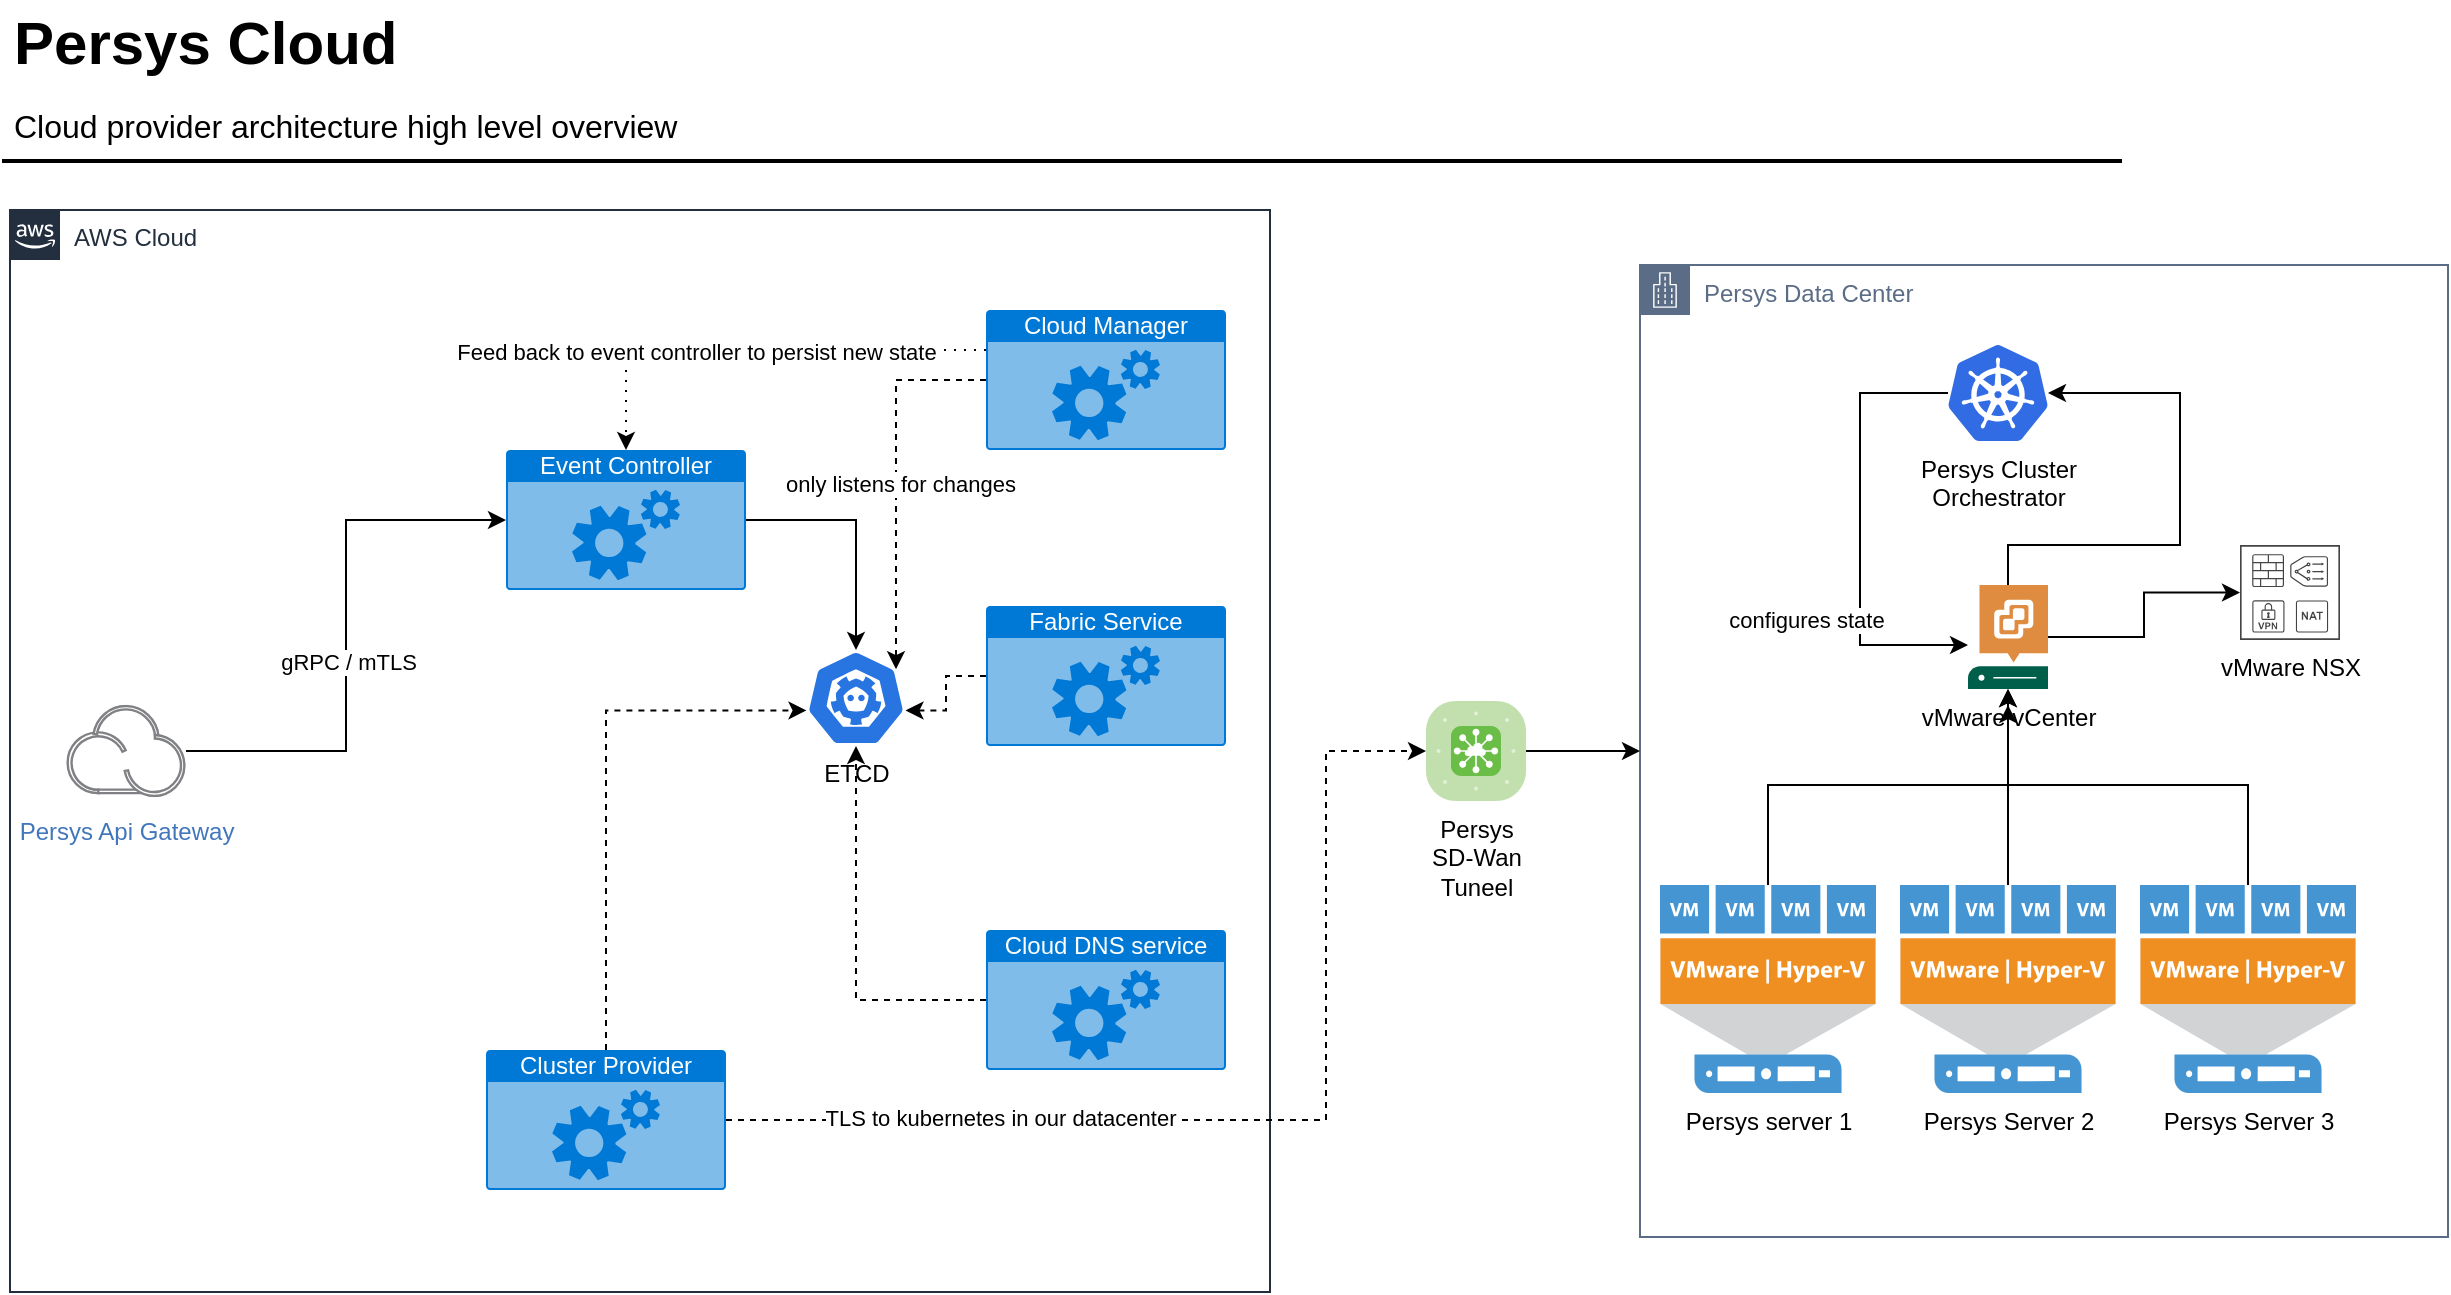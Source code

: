 <mxfile version="21.3.6" type="device">
  <diagram id="Ht1M8jgEwFfnCIfOTk4-" name="Page-1">
    <mxGraphModel dx="1434" dy="836" grid="1" gridSize="10" guides="1" tooltips="1" connect="1" arrows="1" fold="1" page="1" pageScale="1" pageWidth="827" pageHeight="1169" math="0" shadow="0">
      <root>
        <mxCell id="0" />
        <mxCell id="1" parent="0" />
        <mxCell id="UEzPUAAOIrF-is8g5C7q-2" value="AWS Cloud" style="points=[[0,0],[0.25,0],[0.5,0],[0.75,0],[1,0],[1,0.25],[1,0.5],[1,0.75],[1,1],[0.75,1],[0.5,1],[0.25,1],[0,1],[0,0.75],[0,0.5],[0,0.25]];outlineConnect=0;gradientColor=none;html=1;whiteSpace=wrap;fontSize=12;fontStyle=0;shape=mxgraph.aws4.group;grIcon=mxgraph.aws4.group_aws_cloud_alt;strokeColor=#232F3E;fillColor=none;verticalAlign=top;align=left;spacingLeft=30;fontColor=#232F3E;dashed=0;container=1;pointerEvents=0;collapsible=0;recursiveResize=0;" parent="1" vertex="1">
          <mxGeometry x="12" y="170" width="630" height="541" as="geometry" />
        </mxCell>
        <mxCell id="ei1fRvyxPQEVMclzIhYJ-15" style="edgeStyle=orthogonalEdgeStyle;rounded=0;orthogonalLoop=1;jettySize=auto;html=1;entryX=0;entryY=0.5;entryDx=0;entryDy=0;entryPerimeter=0;" edge="1" parent="UEzPUAAOIrF-is8g5C7q-2" source="ei1fRvyxPQEVMclzIhYJ-7" target="ei1fRvyxPQEVMclzIhYJ-13">
          <mxGeometry relative="1" as="geometry" />
        </mxCell>
        <mxCell id="ei1fRvyxPQEVMclzIhYJ-49" value="gRPC / mTLS" style="edgeLabel;html=1;align=center;verticalAlign=middle;resizable=0;points=[];" vertex="1" connectable="0" parent="ei1fRvyxPQEVMclzIhYJ-15">
          <mxGeometry x="-0.096" y="-1" relative="1" as="geometry">
            <mxPoint as="offset" />
          </mxGeometry>
        </mxCell>
        <mxCell id="ei1fRvyxPQEVMclzIhYJ-7" value="Persys Api Gateway" style="image;aspect=fixed;perimeter=ellipsePerimeter;html=1;align=center;shadow=0;dashed=0;fontColor=#4277BB;labelBackgroundColor=default;fontSize=12;spacingTop=3;image=img/lib/ibm/miscellaneous/peer_cloud.svg;" vertex="1" parent="UEzPUAAOIrF-is8g5C7q-2">
          <mxGeometry x="28" y="247.4" width="60" height="46.2" as="geometry" />
        </mxCell>
        <mxCell id="ei1fRvyxPQEVMclzIhYJ-20" style="edgeStyle=orthogonalEdgeStyle;rounded=0;orthogonalLoop=1;jettySize=auto;html=1;entryX=0.005;entryY=0.63;entryDx=0;entryDy=0;entryPerimeter=0;dashed=1;" edge="1" parent="UEzPUAAOIrF-is8g5C7q-2" source="ei1fRvyxPQEVMclzIhYJ-8" target="ei1fRvyxPQEVMclzIhYJ-14">
          <mxGeometry relative="1" as="geometry">
            <Array as="points">
              <mxPoint x="298" y="250" />
            </Array>
          </mxGeometry>
        </mxCell>
        <mxCell id="ei1fRvyxPQEVMclzIhYJ-8" value="Cluster Provider" style="html=1;whiteSpace=wrap;strokeColor=none;fillColor=#0079D6;labelPosition=center;verticalLabelPosition=middle;verticalAlign=top;align=center;fontSize=12;outlineConnect=0;spacingTop=-6;fontColor=#FFFFFF;sketch=0;shape=mxgraph.sitemap.services;" vertex="1" parent="UEzPUAAOIrF-is8g5C7q-2">
          <mxGeometry x="238" y="420" width="120" height="70" as="geometry" />
        </mxCell>
        <mxCell id="ei1fRvyxPQEVMclzIhYJ-17" style="edgeStyle=orthogonalEdgeStyle;rounded=0;orthogonalLoop=1;jettySize=auto;html=1;entryX=0.5;entryY=1;entryDx=0;entryDy=0;entryPerimeter=0;dashed=1;" edge="1" parent="UEzPUAAOIrF-is8g5C7q-2" source="ei1fRvyxPQEVMclzIhYJ-10" target="ei1fRvyxPQEVMclzIhYJ-14">
          <mxGeometry relative="1" as="geometry" />
        </mxCell>
        <mxCell id="ei1fRvyxPQEVMclzIhYJ-10" value="Cloud DNS service" style="html=1;whiteSpace=wrap;strokeColor=none;fillColor=#0079D6;labelPosition=center;verticalLabelPosition=middle;verticalAlign=top;align=center;fontSize=12;outlineConnect=0;spacingTop=-6;fontColor=#FFFFFF;sketch=0;shape=mxgraph.sitemap.services;" vertex="1" parent="UEzPUAAOIrF-is8g5C7q-2">
          <mxGeometry x="488" y="360" width="120" height="70" as="geometry" />
        </mxCell>
        <mxCell id="ei1fRvyxPQEVMclzIhYJ-31" style="edgeStyle=orthogonalEdgeStyle;rounded=0;orthogonalLoop=1;jettySize=auto;html=1;entryX=0.9;entryY=0.2;entryDx=0;entryDy=0;entryPerimeter=0;dashed=1;" edge="1" parent="UEzPUAAOIrF-is8g5C7q-2" source="ei1fRvyxPQEVMclzIhYJ-11" target="ei1fRvyxPQEVMclzIhYJ-14">
          <mxGeometry relative="1" as="geometry" />
        </mxCell>
        <mxCell id="ei1fRvyxPQEVMclzIhYJ-34" value="only listens for changes" style="edgeLabel;html=1;align=center;verticalAlign=middle;resizable=0;points=[];" vertex="1" connectable="0" parent="ei1fRvyxPQEVMclzIhYJ-31">
          <mxGeometry x="0.023" y="2" relative="1" as="geometry">
            <mxPoint as="offset" />
          </mxGeometry>
        </mxCell>
        <mxCell id="ei1fRvyxPQEVMclzIhYJ-32" style="edgeStyle=orthogonalEdgeStyle;rounded=0;orthogonalLoop=1;jettySize=auto;html=1;entryX=0.5;entryY=0;entryDx=0;entryDy=0;entryPerimeter=0;dashed=1;dashPattern=1 4;" edge="1" parent="UEzPUAAOIrF-is8g5C7q-2" source="ei1fRvyxPQEVMclzIhYJ-11" target="ei1fRvyxPQEVMclzIhYJ-13">
          <mxGeometry relative="1" as="geometry">
            <Array as="points">
              <mxPoint x="308" y="70" />
            </Array>
          </mxGeometry>
        </mxCell>
        <mxCell id="ei1fRvyxPQEVMclzIhYJ-33" value="Feed back to event controller to persist new state" style="edgeLabel;html=1;align=center;verticalAlign=middle;resizable=0;points=[];" vertex="1" connectable="0" parent="ei1fRvyxPQEVMclzIhYJ-32">
          <mxGeometry x="0.261" y="1" relative="1" as="geometry">
            <mxPoint as="offset" />
          </mxGeometry>
        </mxCell>
        <mxCell id="ei1fRvyxPQEVMclzIhYJ-11" value="Cloud Manager" style="html=1;whiteSpace=wrap;strokeColor=none;fillColor=#0079D6;labelPosition=center;verticalLabelPosition=middle;verticalAlign=top;align=center;fontSize=12;outlineConnect=0;spacingTop=-6;fontColor=#FFFFFF;sketch=0;shape=mxgraph.sitemap.services;" vertex="1" parent="UEzPUAAOIrF-is8g5C7q-2">
          <mxGeometry x="488" y="50" width="120" height="70" as="geometry" />
        </mxCell>
        <mxCell id="ei1fRvyxPQEVMclzIhYJ-18" style="edgeStyle=orthogonalEdgeStyle;rounded=0;orthogonalLoop=1;jettySize=auto;html=1;entryX=0.995;entryY=0.63;entryDx=0;entryDy=0;entryPerimeter=0;dashed=1;" edge="1" parent="UEzPUAAOIrF-is8g5C7q-2" source="ei1fRvyxPQEVMclzIhYJ-12" target="ei1fRvyxPQEVMclzIhYJ-14">
          <mxGeometry relative="1" as="geometry" />
        </mxCell>
        <mxCell id="ei1fRvyxPQEVMclzIhYJ-12" value="Fabric Service" style="html=1;whiteSpace=wrap;strokeColor=none;fillColor=#0079D6;labelPosition=center;verticalLabelPosition=middle;verticalAlign=top;align=center;fontSize=12;outlineConnect=0;spacingTop=-6;fontColor=#FFFFFF;sketch=0;shape=mxgraph.sitemap.services;" vertex="1" parent="UEzPUAAOIrF-is8g5C7q-2">
          <mxGeometry x="488" y="198.0" width="120" height="70" as="geometry" />
        </mxCell>
        <mxCell id="ei1fRvyxPQEVMclzIhYJ-16" style="edgeStyle=orthogonalEdgeStyle;rounded=0;orthogonalLoop=1;jettySize=auto;html=1;entryX=0.5;entryY=0;entryDx=0;entryDy=0;entryPerimeter=0;" edge="1" parent="UEzPUAAOIrF-is8g5C7q-2" source="ei1fRvyxPQEVMclzIhYJ-13" target="ei1fRvyxPQEVMclzIhYJ-14">
          <mxGeometry relative="1" as="geometry" />
        </mxCell>
        <mxCell id="ei1fRvyxPQEVMclzIhYJ-13" value="Event Controller" style="html=1;whiteSpace=wrap;strokeColor=none;fillColor=#0079D6;labelPosition=center;verticalLabelPosition=middle;verticalAlign=top;align=center;fontSize=12;outlineConnect=0;spacingTop=-6;fontColor=#FFFFFF;sketch=0;shape=mxgraph.sitemap.services;" vertex="1" parent="UEzPUAAOIrF-is8g5C7q-2">
          <mxGeometry x="248" y="120" width="120" height="70" as="geometry" />
        </mxCell>
        <mxCell id="ei1fRvyxPQEVMclzIhYJ-14" value="ETCD" style="sketch=0;html=1;dashed=0;whitespace=wrap;fillColor=#2875E2;strokeColor=#ffffff;points=[[0.005,0.63,0],[0.1,0.2,0],[0.9,0.2,0],[0.5,0,0],[0.995,0.63,0],[0.72,0.99,0],[0.5,1,0],[0.28,0.99,0]];verticalLabelPosition=bottom;align=center;verticalAlign=top;shape=mxgraph.kubernetes.icon;prIcon=etcd" vertex="1" parent="UEzPUAAOIrF-is8g5C7q-2">
          <mxGeometry x="398" y="220" width="50" height="48" as="geometry" />
        </mxCell>
        <mxCell id="-QjtrjUzRDEMRZ5MF8oH-47" value="Persys Cloud" style="text;html=1;resizable=0;points=[];autosize=1;align=left;verticalAlign=top;spacingTop=-4;fontSize=30;fontStyle=1" parent="1" vertex="1">
          <mxGeometry x="12" y="65.5" width="220" height="40" as="geometry" />
        </mxCell>
        <mxCell id="-QjtrjUzRDEMRZ5MF8oH-48" value="Cloud provider architecture high level overview" style="text;html=1;resizable=0;points=[];autosize=1;align=left;verticalAlign=top;spacingTop=-4;fontSize=16" parent="1" vertex="1">
          <mxGeometry x="12" y="115.5" width="360" height="30" as="geometry" />
        </mxCell>
        <mxCell id="SCVMTBWpLvtzJIhz15lM-1" value="" style="line;strokeWidth=2;html=1;fontSize=14;" parent="1" vertex="1">
          <mxGeometry x="8" y="140.5" width="1060" height="10" as="geometry" />
        </mxCell>
        <mxCell id="UEzPUAAOIrF-is8g5C7q-1" value="Persys Data Center&amp;nbsp;" style="points=[[0,0],[0.25,0],[0.5,0],[0.75,0],[1,0],[1,0.25],[1,0.5],[1,0.75],[1,1],[0.75,1],[0.5,1],[0.25,1],[0,1],[0,0.75],[0,0.5],[0,0.25]];outlineConnect=0;gradientColor=none;html=1;whiteSpace=wrap;fontSize=12;fontStyle=0;shape=mxgraph.aws4.group;grIcon=mxgraph.aws4.group_corporate_data_center;strokeColor=#5A6C86;fillColor=none;verticalAlign=top;align=left;spacingLeft=30;fontColor=#5A6C86;dashed=0;container=1;pointerEvents=0;collapsible=0;recursiveResize=0;" parent="1" vertex="1">
          <mxGeometry x="827" y="197.5" width="404" height="486" as="geometry" />
        </mxCell>
        <mxCell id="ei1fRvyxPQEVMclzIhYJ-26" style="edgeStyle=orthogonalEdgeStyle;rounded=0;orthogonalLoop=1;jettySize=auto;html=1;" edge="1" parent="UEzPUAAOIrF-is8g5C7q-1" source="ei1fRvyxPQEVMclzIhYJ-3" target="ei1fRvyxPQEVMclzIhYJ-4">
          <mxGeometry relative="1" as="geometry">
            <Array as="points">
              <mxPoint x="304" y="260" />
              <mxPoint x="184" y="260" />
            </Array>
          </mxGeometry>
        </mxCell>
        <mxCell id="ei1fRvyxPQEVMclzIhYJ-3" value="Persys Server 3" style="pointerEvents=1;shadow=0;dashed=0;html=1;strokeColor=none;fillColor=#4495D1;labelPosition=center;verticalLabelPosition=bottom;verticalAlign=top;align=center;outlineConnect=0;shape=mxgraph.veeam.hyper_v_vmware_host;" vertex="1" parent="UEzPUAAOIrF-is8g5C7q-1">
          <mxGeometry x="250" y="310" width="108" height="104" as="geometry" />
        </mxCell>
        <mxCell id="ei1fRvyxPQEVMclzIhYJ-28" style="edgeStyle=orthogonalEdgeStyle;rounded=0;orthogonalLoop=1;jettySize=auto;html=1;" edge="1" parent="UEzPUAAOIrF-is8g5C7q-1" source="ei1fRvyxPQEVMclzIhYJ-4" target="ei1fRvyxPQEVMclzIhYJ-6">
          <mxGeometry relative="1" as="geometry" />
        </mxCell>
        <mxCell id="ei1fRvyxPQEVMclzIhYJ-30" style="edgeStyle=orthogonalEdgeStyle;rounded=0;orthogonalLoop=1;jettySize=auto;html=1;" edge="1" parent="UEzPUAAOIrF-is8g5C7q-1" source="ei1fRvyxPQEVMclzIhYJ-4" target="ei1fRvyxPQEVMclzIhYJ-27">
          <mxGeometry relative="1" as="geometry">
            <Array as="points">
              <mxPoint x="184" y="140" />
              <mxPoint x="270" y="140" />
              <mxPoint x="270" y="64" />
            </Array>
          </mxGeometry>
        </mxCell>
        <mxCell id="ei1fRvyxPQEVMclzIhYJ-4" value="vMware vCenter" style="sketch=0;pointerEvents=1;shadow=0;dashed=0;html=1;strokeColor=none;fillColor=#005F4B;labelPosition=center;verticalLabelPosition=bottom;verticalAlign=top;align=center;outlineConnect=0;shape=mxgraph.veeam2.vcenter_server;" vertex="1" parent="UEzPUAAOIrF-is8g5C7q-1">
          <mxGeometry x="164" y="160" width="40" height="52" as="geometry" />
        </mxCell>
        <mxCell id="ei1fRvyxPQEVMclzIhYJ-6" value="vMware NSX" style="sketch=0;pointerEvents=1;shadow=0;dashed=0;html=1;strokeColor=none;fillColor=#434445;aspect=fixed;labelPosition=center;verticalLabelPosition=bottom;verticalAlign=top;align=center;outlineConnect=0;shape=mxgraph.vvd.nsx_public_cloud_gateway;" vertex="1" parent="UEzPUAAOIrF-is8g5C7q-1">
          <mxGeometry x="300" y="140" width="50" height="47.5" as="geometry" />
        </mxCell>
        <mxCell id="ei1fRvyxPQEVMclzIhYJ-25" style="edgeStyle=orthogonalEdgeStyle;rounded=0;orthogonalLoop=1;jettySize=auto;html=1;" edge="1" parent="UEzPUAAOIrF-is8g5C7q-1" source="ei1fRvyxPQEVMclzIhYJ-23">
          <mxGeometry relative="1" as="geometry">
            <mxPoint x="184" y="220" as="targetPoint" />
          </mxGeometry>
        </mxCell>
        <mxCell id="ei1fRvyxPQEVMclzIhYJ-23" value="Persys Server 2" style="pointerEvents=1;shadow=0;dashed=0;html=1;strokeColor=none;fillColor=#4495D1;labelPosition=center;verticalLabelPosition=bottom;verticalAlign=top;align=center;outlineConnect=0;shape=mxgraph.veeam.hyper_v_vmware_host;" vertex="1" parent="UEzPUAAOIrF-is8g5C7q-1">
          <mxGeometry x="130" y="310" width="108" height="104" as="geometry" />
        </mxCell>
        <mxCell id="ei1fRvyxPQEVMclzIhYJ-24" style="edgeStyle=orthogonalEdgeStyle;rounded=0;orthogonalLoop=1;jettySize=auto;html=1;" edge="1" parent="UEzPUAAOIrF-is8g5C7q-1" source="ei1fRvyxPQEVMclzIhYJ-22" target="ei1fRvyxPQEVMclzIhYJ-4">
          <mxGeometry relative="1" as="geometry">
            <Array as="points">
              <mxPoint x="64" y="260" />
              <mxPoint x="184" y="260" />
            </Array>
          </mxGeometry>
        </mxCell>
        <mxCell id="ei1fRvyxPQEVMclzIhYJ-22" value="Persys server 1" style="pointerEvents=1;shadow=0;dashed=0;html=1;strokeColor=none;fillColor=#4495D1;labelPosition=center;verticalLabelPosition=bottom;verticalAlign=top;align=center;outlineConnect=0;shape=mxgraph.veeam.hyper_v_vmware_host;" vertex="1" parent="UEzPUAAOIrF-is8g5C7q-1">
          <mxGeometry x="10" y="310" width="108" height="104" as="geometry" />
        </mxCell>
        <mxCell id="ei1fRvyxPQEVMclzIhYJ-37" style="edgeStyle=orthogonalEdgeStyle;rounded=0;orthogonalLoop=1;jettySize=auto;html=1;" edge="1" parent="UEzPUAAOIrF-is8g5C7q-1" source="ei1fRvyxPQEVMclzIhYJ-27" target="ei1fRvyxPQEVMclzIhYJ-4">
          <mxGeometry relative="1" as="geometry">
            <Array as="points">
              <mxPoint x="110" y="64" />
              <mxPoint x="110" y="190" />
            </Array>
          </mxGeometry>
        </mxCell>
        <mxCell id="ei1fRvyxPQEVMclzIhYJ-39" value="configures state" style="edgeLabel;html=1;align=center;verticalAlign=middle;resizable=0;points=[];" vertex="1" connectable="0" parent="ei1fRvyxPQEVMclzIhYJ-37">
          <mxGeometry x="0.417" y="-4" relative="1" as="geometry">
            <mxPoint x="-23" y="-1" as="offset" />
          </mxGeometry>
        </mxCell>
        <mxCell id="ei1fRvyxPQEVMclzIhYJ-27" value="Persys Cluster&lt;br&gt;Orchestrator" style="image;sketch=0;aspect=fixed;html=1;points=[];align=center;fontSize=12;image=img/lib/mscae/Kubernetes.svg;" vertex="1" parent="UEzPUAAOIrF-is8g5C7q-1">
          <mxGeometry x="154" y="40" width="50" height="48" as="geometry" />
        </mxCell>
        <mxCell id="ei1fRvyxPQEVMclzIhYJ-46" style="edgeStyle=orthogonalEdgeStyle;rounded=0;orthogonalLoop=1;jettySize=auto;html=1;" edge="1" parent="1" source="ei1fRvyxPQEVMclzIhYJ-45" target="UEzPUAAOIrF-is8g5C7q-1">
          <mxGeometry relative="1" as="geometry" />
        </mxCell>
        <mxCell id="ei1fRvyxPQEVMclzIhYJ-45" value="Persys&lt;br&gt;SD-Wan&lt;br&gt;Tuneel" style="verticalLabelPosition=bottom;sketch=0;html=1;fillColor=#6ABD46;strokeColor=#ffffff;verticalAlign=top;align=center;points=[[0.085,0.085,0],[0.915,0.085,0],[0.915,0.915,0],[0.085,0.915,0],[0.25,0,0],[0.5,0,0],[0.75,0,0],[1,0.25,0],[1,0.5,0],[1,0.75,0],[0.75,1,0],[0.5,1,0],[0.25,1,0],[0,0.75,0],[0,0.5,0],[0,0.25,0]];pointerEvents=1;shape=mxgraph.cisco_safe.compositeIcon;bgIcon=mxgraph.cisco_safe.architecture.generic_appliance;resIcon=mxgraph.cisco_safe.architecture.sd_wan;" vertex="1" parent="1">
          <mxGeometry x="720" y="415.5" width="50" height="50" as="geometry" />
        </mxCell>
        <mxCell id="ei1fRvyxPQEVMclzIhYJ-47" style="edgeStyle=orthogonalEdgeStyle;rounded=0;orthogonalLoop=1;jettySize=auto;html=1;entryX=0;entryY=0.5;entryDx=0;entryDy=0;entryPerimeter=0;dashed=1;" edge="1" parent="1" source="ei1fRvyxPQEVMclzIhYJ-8" target="ei1fRvyxPQEVMclzIhYJ-45">
          <mxGeometry relative="1" as="geometry">
            <Array as="points">
              <mxPoint x="670" y="625" />
              <mxPoint x="670" y="441" />
            </Array>
          </mxGeometry>
        </mxCell>
        <mxCell id="ei1fRvyxPQEVMclzIhYJ-48" value="TLS to kubernetes in our datacenter" style="edgeLabel;html=1;align=center;verticalAlign=middle;resizable=0;points=[];" vertex="1" connectable="0" parent="ei1fRvyxPQEVMclzIhYJ-47">
          <mxGeometry x="-0.489" y="1" relative="1" as="geometry">
            <mxPoint as="offset" />
          </mxGeometry>
        </mxCell>
      </root>
    </mxGraphModel>
  </diagram>
</mxfile>
